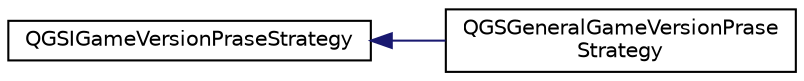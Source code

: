 digraph "类继承关系图"
{
  edge [fontname="Helvetica",fontsize="10",labelfontname="Helvetica",labelfontsize="10"];
  node [fontname="Helvetica",fontsize="10",shape=record];
  rankdir="LR";
  Node0 [label="QGSIGameVersionPraseStrategy",height=0.2,width=0.4,color="black", fillcolor="white", style="filled",URL="$class_q_g_s_i_game_version_prase_strategy.html"];
  Node0 -> Node1 [dir="back",color="midnightblue",fontsize="10",style="solid",fontname="Helvetica"];
  Node1 [label="QGSGeneralGameVersionPrase\lStrategy",height=0.2,width=0.4,color="black", fillcolor="white", style="filled",URL="$class_q_g_s_general_game_version_prase_strategy.html"];
}
